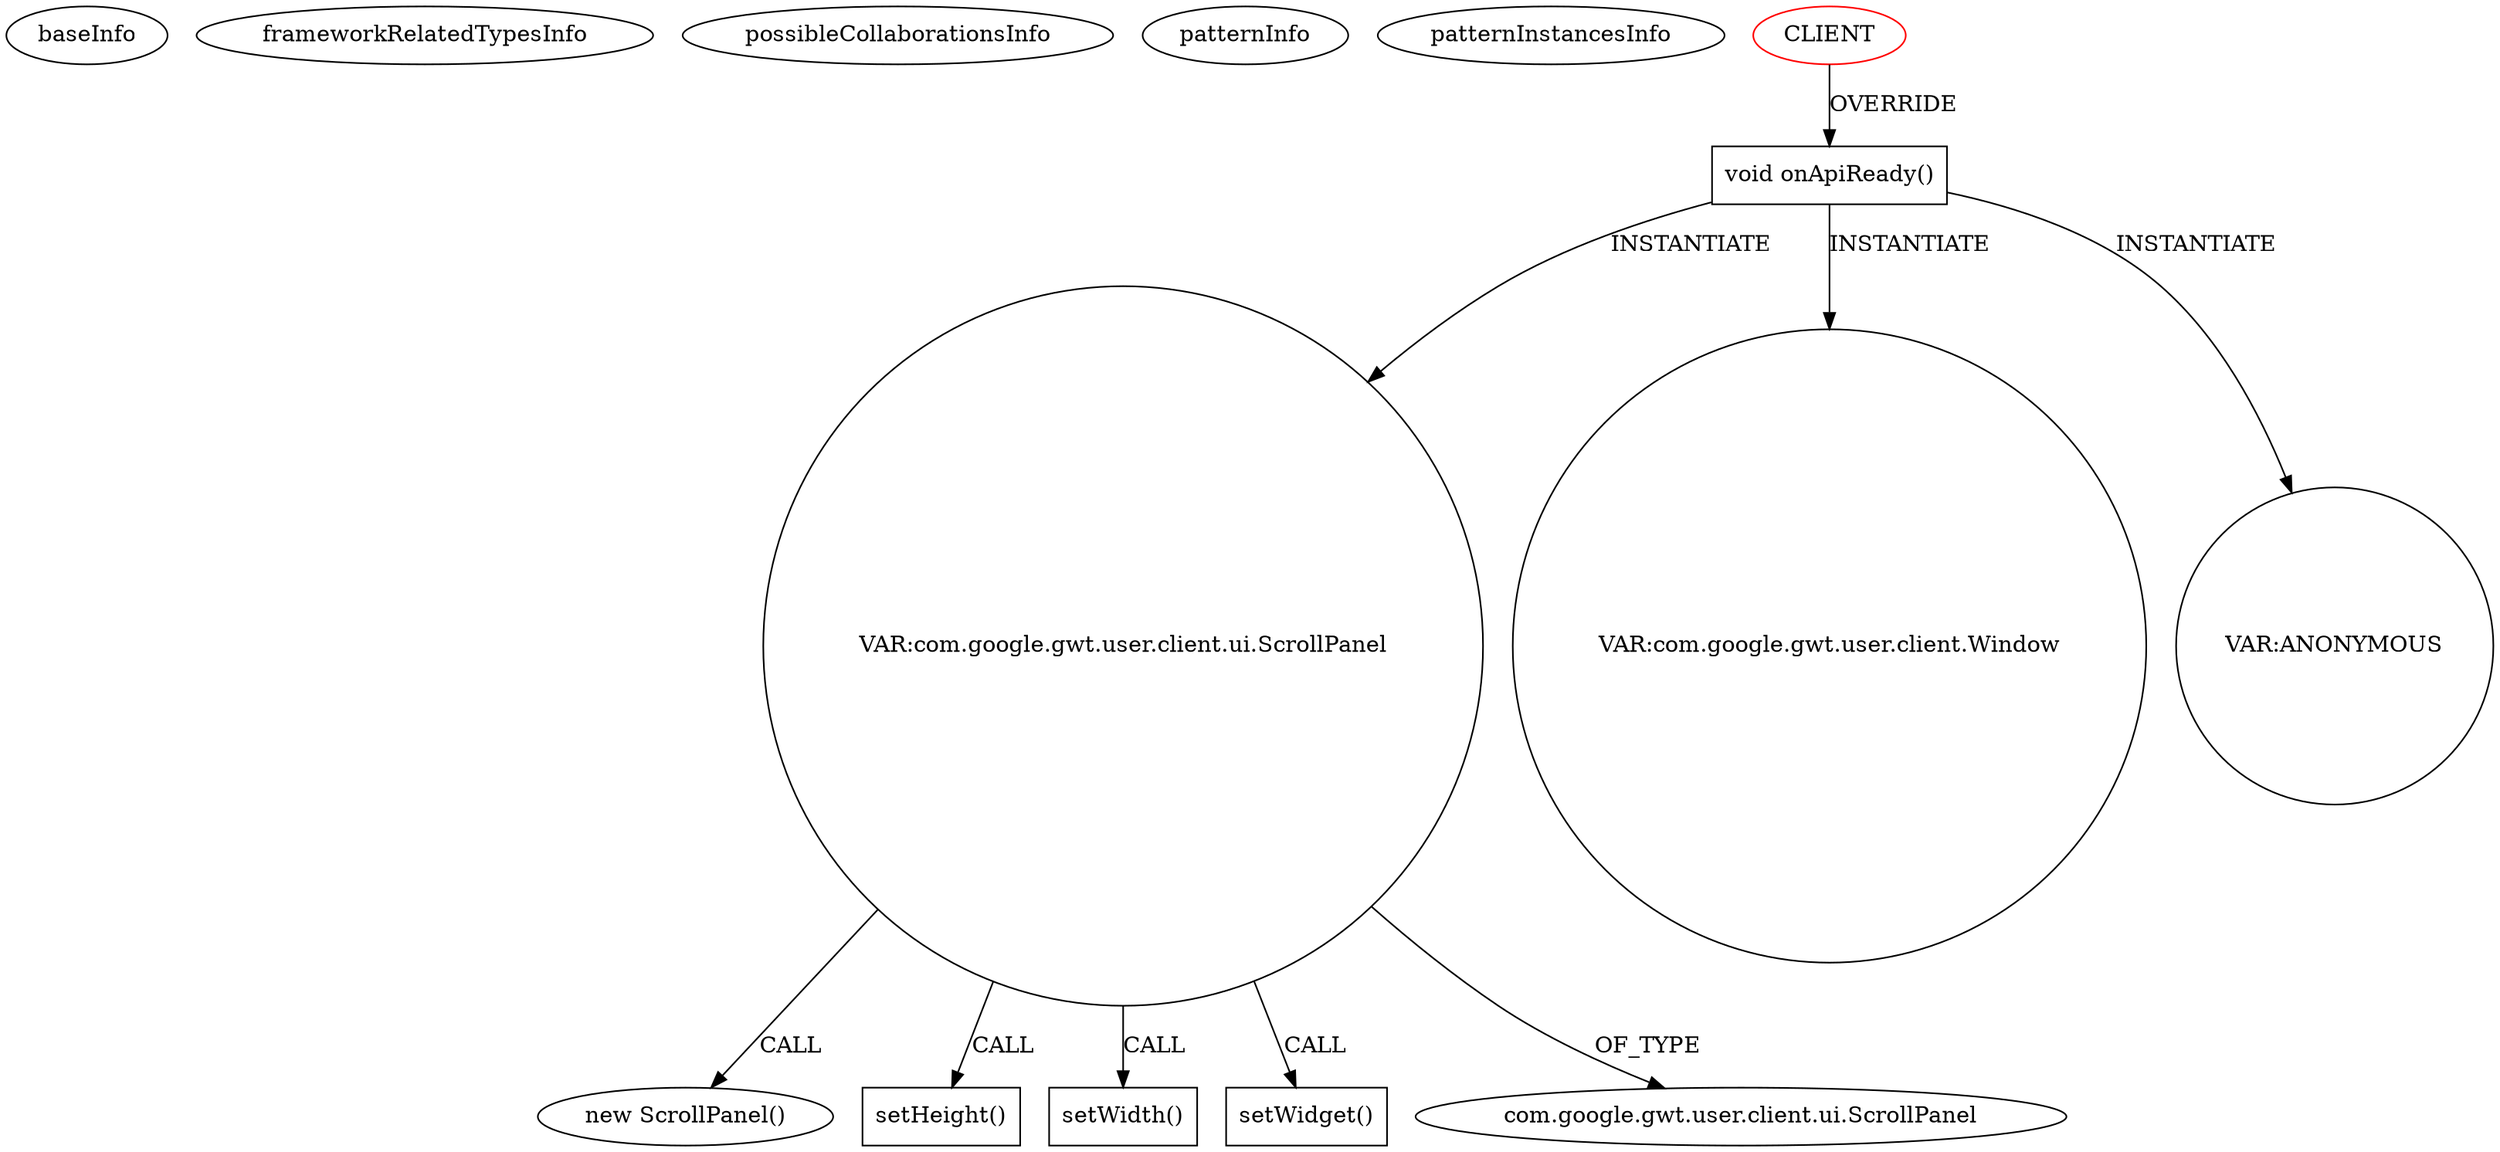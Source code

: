 digraph {
baseInfo[graphId=1604,category="pattern",isAnonymous=false,possibleRelation=false]
frameworkRelatedTypesInfo[]
possibleCollaborationsInfo[]
patternInfo[frequency=2.0,patternRootClient=0]
patternInstancesInfo[0="akjava-GWT-Hangouts~/akjava-GWT-Hangouts/GWT-Hangouts-master/apps/easyoverlay/src/com/akjava/gwt/hangout/easyoverlay/client/EasyOverlay.java~EasyOverlay~492",1="akjava-GWT-Hangouts~/akjava-GWT-Hangouts/GWT-Hangouts-master/apps/sound-player/src/com/akjava/gwt/hangout/soundplayer/client/HangoutSoundPlayer.java~HangoutSoundPlayer~561"]
531[label="new ScrollPanel()",vertexType="CONSTRUCTOR_CALL",isFrameworkType=false]
532[label="VAR:com.google.gwt.user.client.ui.ScrollPanel",vertexType="VARIABLE_EXPRESION",isFrameworkType=false,shape=circle]
535[label="setHeight()",vertexType="INSIDE_CALL",isFrameworkType=false,shape=box]
537[label="setWidth()",vertexType="INSIDE_CALL",isFrameworkType=false,shape=box]
541[label="setWidget()",vertexType="INSIDE_CALL",isFrameworkType=false,shape=box]
533[label="com.google.gwt.user.client.ui.ScrollPanel",vertexType="FRAMEWORK_CLASS_TYPE",isFrameworkType=false]
31[label="void onApiReady()",vertexType="OVERRIDING_METHOD_DECLARATION",isFrameworkType=false,shape=box]
0[label="CLIENT",vertexType="ROOT_CLIENT_CLASS_DECLARATION",isFrameworkType=false,color=red]
379[label="VAR:com.google.gwt.user.client.Window",vertexType="VARIABLE_EXPRESION",isFrameworkType=false,shape=circle]
228[label="VAR:ANONYMOUS",vertexType="VARIABLE_EXPRESION",isFrameworkType=false,shape=circle]
31->532[label="INSTANTIATE"]
0->31[label="OVERRIDE"]
31->379[label="INSTANTIATE"]
532->531[label="CALL"]
532->537[label="CALL"]
532->535[label="CALL"]
532->541[label="CALL"]
31->228[label="INSTANTIATE"]
532->533[label="OF_TYPE"]
}

